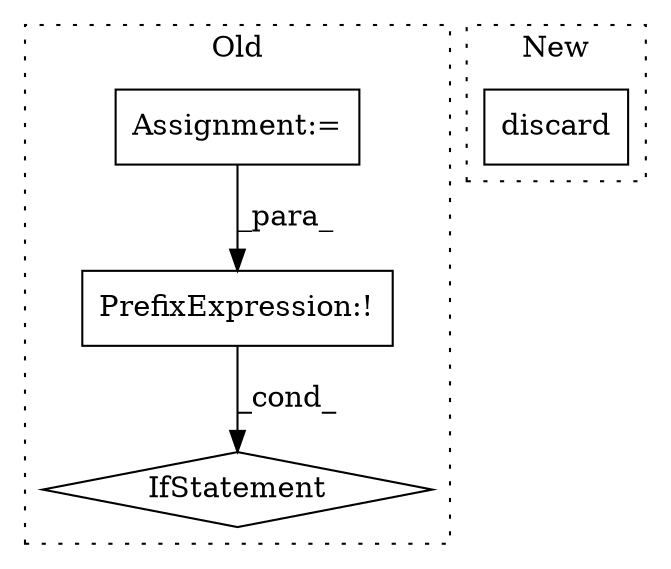 digraph G {
subgraph cluster0 {
1 [label="IfStatement" a="25" s="5217,5236" l="4,2" shape="diamond"];
3 [label="Assignment:=" a="7" s="4817" l="1" shape="box"];
4 [label="PrefixExpression:!" a="38" s="5221" l="1" shape="box"];
label = "Old";
style="dotted";
}
subgraph cluster1 {
2 [label="discard" a="32" s="5045,5070" l="8,1" shape="box"];
label = "New";
style="dotted";
}
3 -> 4 [label="_para_"];
4 -> 1 [label="_cond_"];
}